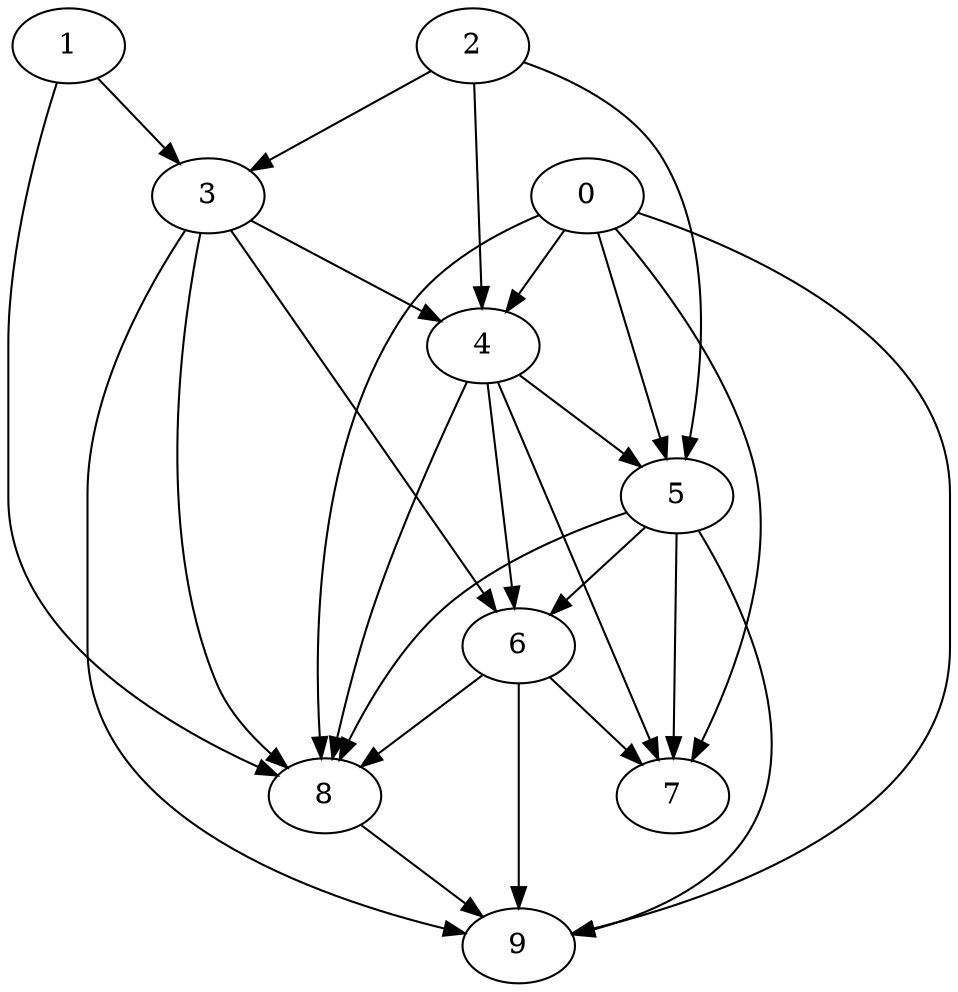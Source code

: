 digraph "Random_Nodes_10_Density_2.60_CCR_0.99_WeightType_Random" {
	graph ["Duplicate states"=0,
		GraphType=Random,
		"Max states in OPEN"=0,
		Modes="120000ms; topo-ordered tasks, ; Pruning: task equivalence, fixed order ready list, ; F-value: ; Optimisation: best schedule length (\
SL) optimisation on equal, ",
		NumberOfTasks=10,
		"Pruned using list schedule length"=26,
		"States removed from OPEN"=0,
		TargetSystem="Homogeneous-4",
		"Time to schedule (ms)"=79,
		"Total idle time"=80,
		"Total schedule length"=102,
		"Total sequential time"=149,
		"Total states created"=71
	];
	1	["Finish time"=23,
		Processor=0,
		"Start time"=0,
		Weight=23];
	3	["Finish time"=43,
		Processor=0,
		"Start time"=25,
		Weight=18];
	1 -> 3	[Weight=6];
	8	["Finish time"=94,
		Processor=3,
		"Start time"=78,
		Weight=16];
	1 -> 8	[Weight=4];
	2	["Finish time"=16,
		Processor=1,
		"Start time"=0,
		Weight=16];
	2 -> 3	[Weight=9];
	4	["Finish time"=48,
		Processor=0,
		"Start time"=43,
		Weight=5];
	2 -> 4	[Weight=7];
	5	["Finish time"=69,
		Processor=0,
		"Start time"=48,
		Weight=21];
	2 -> 5	[Weight=3];
	0	["Finish time"=16,
		Processor=2,
		"Start time"=0,
		Weight=16];
	0 -> 4	[Weight=9];
	0 -> 5	[Weight=4];
	0 -> 8	[Weight=6];
	7	["Finish time"=95,
		Processor=0,
		"Start time"=74,
		Weight=21];
	0 -> 7	[Weight=5];
	9	["Finish time"=102,
		Processor=3,
		"Start time"=94,
		Weight=8];
	0 -> 9	[Weight=3];
	3 -> 4	[Weight=4];
	6	["Finish time"=74,
		Processor=0,
		"Start time"=69,
		Weight=5];
	3 -> 6	[Weight=5];
	3 -> 8	[Weight=6];
	3 -> 9	[Weight=6];
	4 -> 5	[Weight=5];
	4 -> 6	[Weight=7];
	4 -> 8	[Weight=9];
	4 -> 7	[Weight=3];
	5 -> 6	[Weight=10];
	5 -> 8	[Weight=5];
	5 -> 7	[Weight=6];
	5 -> 9	[Weight=7];
	6 -> 8	[Weight=4];
	6 -> 7	[Weight=8];
	6 -> 9	[Weight=2];
	8 -> 9	[Weight=5];
}
